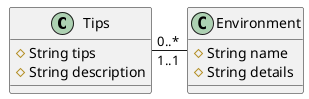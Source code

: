 @startuml

class Tips {
    # String tips
    # String description
}

class Environment {
    # String name
    # String details
}

Tips "0..*" - "1..1" Environment

@enduml